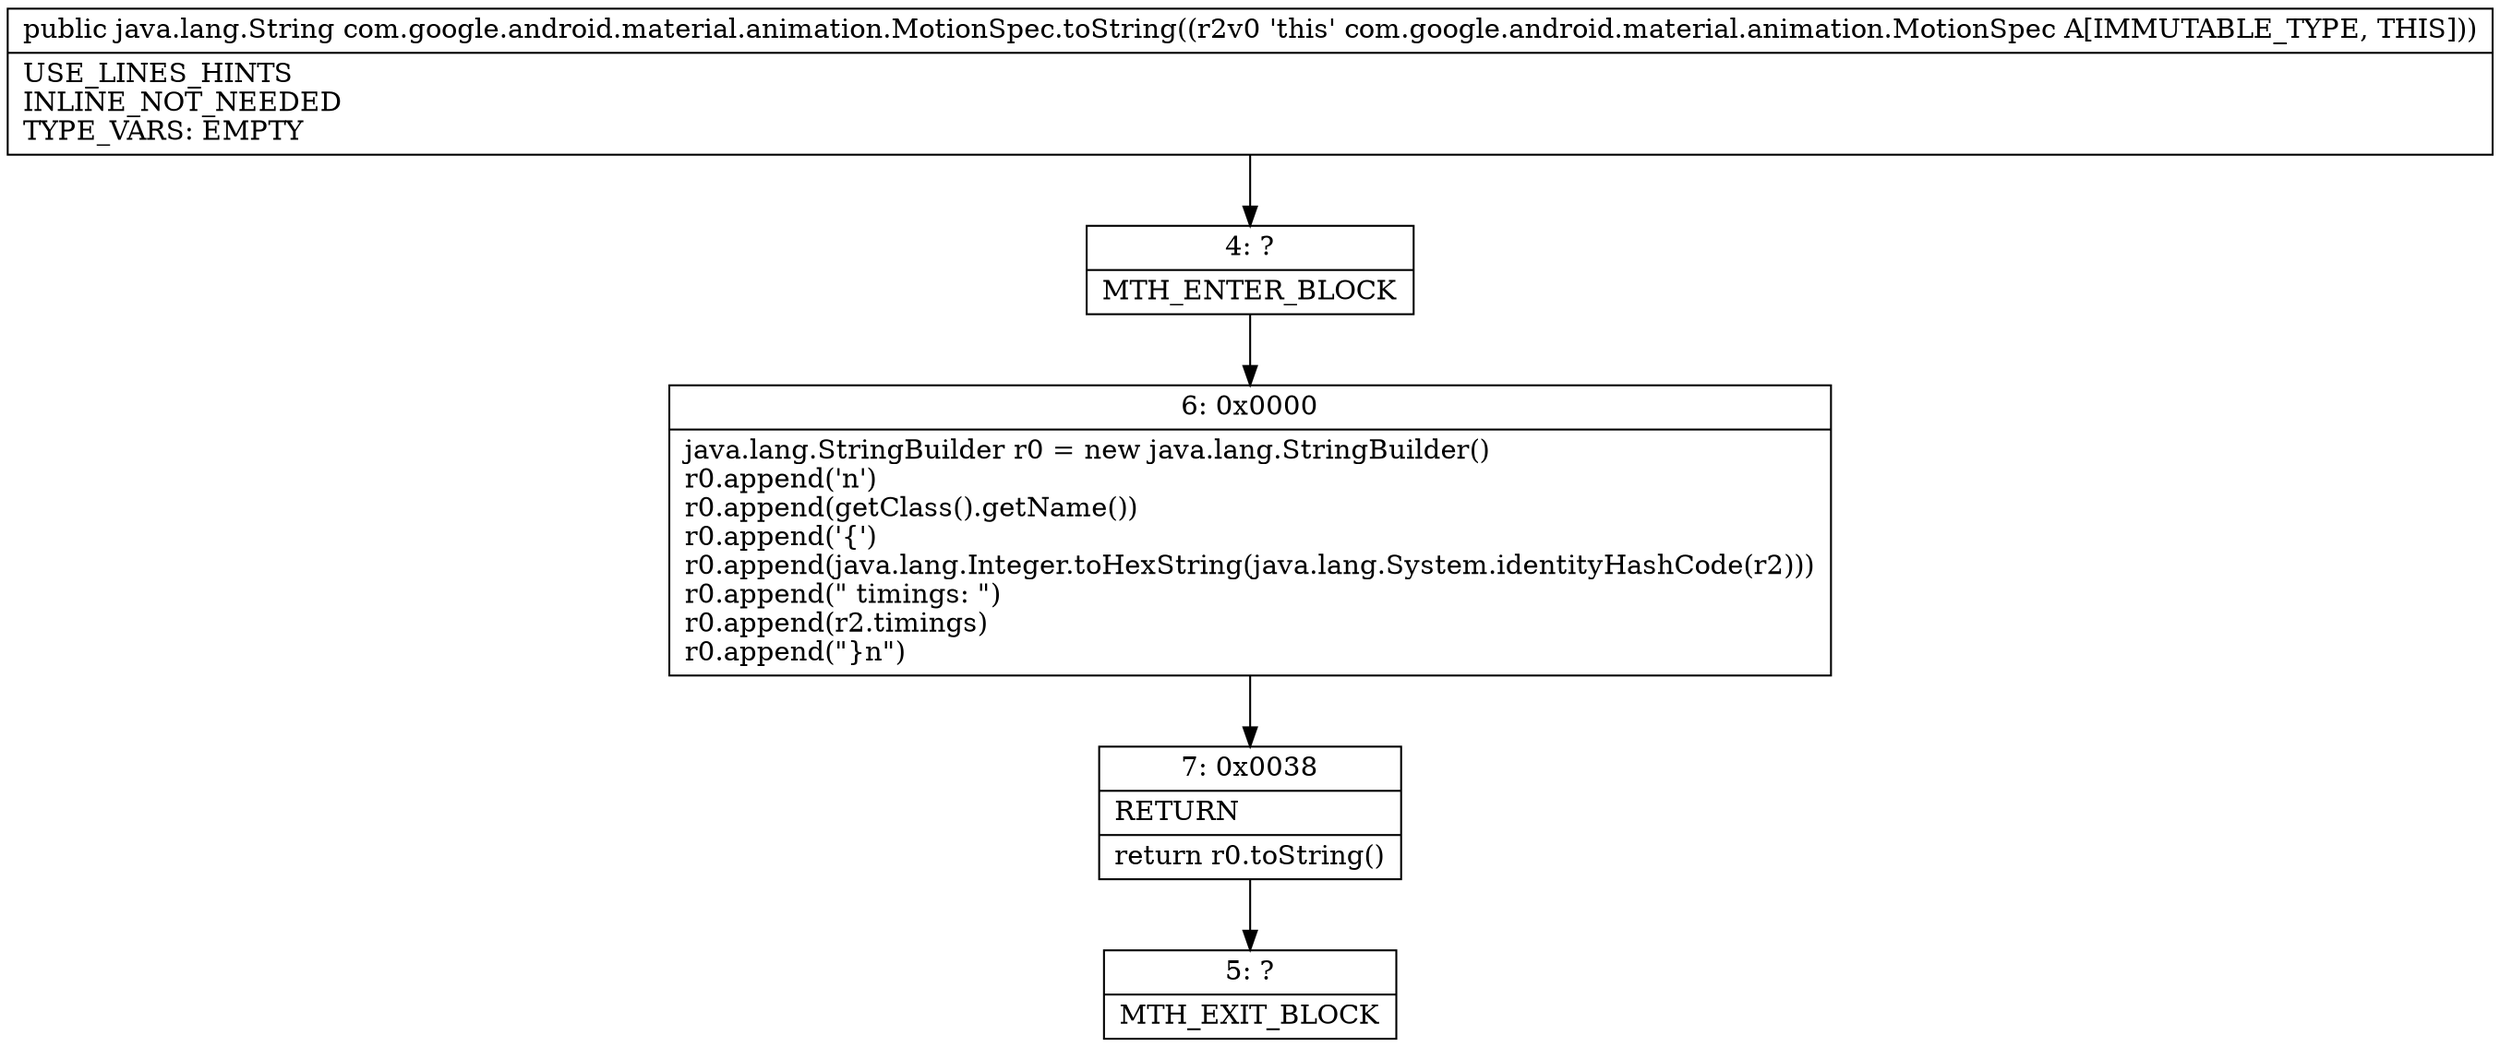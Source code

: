 digraph "CFG forcom.google.android.material.animation.MotionSpec.toString()Ljava\/lang\/String;" {
Node_4 [shape=record,label="{4\:\ ?|MTH_ENTER_BLOCK\l}"];
Node_6 [shape=record,label="{6\:\ 0x0000|java.lang.StringBuilder r0 = new java.lang.StringBuilder()\lr0.append('n')\lr0.append(getClass().getName())\lr0.append('\{')\lr0.append(java.lang.Integer.toHexString(java.lang.System.identityHashCode(r2)))\lr0.append(\" timings: \")\lr0.append(r2.timings)\lr0.append(\"\}n\")\l}"];
Node_7 [shape=record,label="{7\:\ 0x0038|RETURN\l|return r0.toString()\l}"];
Node_5 [shape=record,label="{5\:\ ?|MTH_EXIT_BLOCK\l}"];
MethodNode[shape=record,label="{public java.lang.String com.google.android.material.animation.MotionSpec.toString((r2v0 'this' com.google.android.material.animation.MotionSpec A[IMMUTABLE_TYPE, THIS]))  | USE_LINES_HINTS\lINLINE_NOT_NEEDED\lTYPE_VARS: EMPTY\l}"];
MethodNode -> Node_4;Node_4 -> Node_6;
Node_6 -> Node_7;
Node_7 -> Node_5;
}

